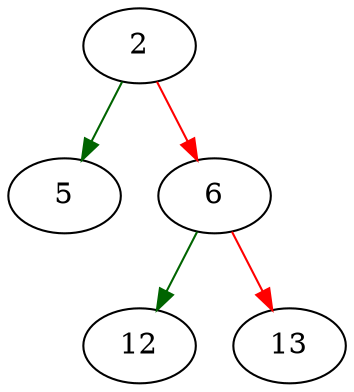 strict digraph "xnmalloc" {
	// Node definitions.
	2 [entry=true];
	5;
	6;
	12;
	13;

	// Edge definitions.
	2 -> 5 [
		color=darkgreen
		cond=true
	];
	2 -> 6 [
		color=red
		cond=false
	];
	6 -> 12 [
		color=darkgreen
		cond=true
	];
	6 -> 13 [
		color=red
		cond=false
	];
}